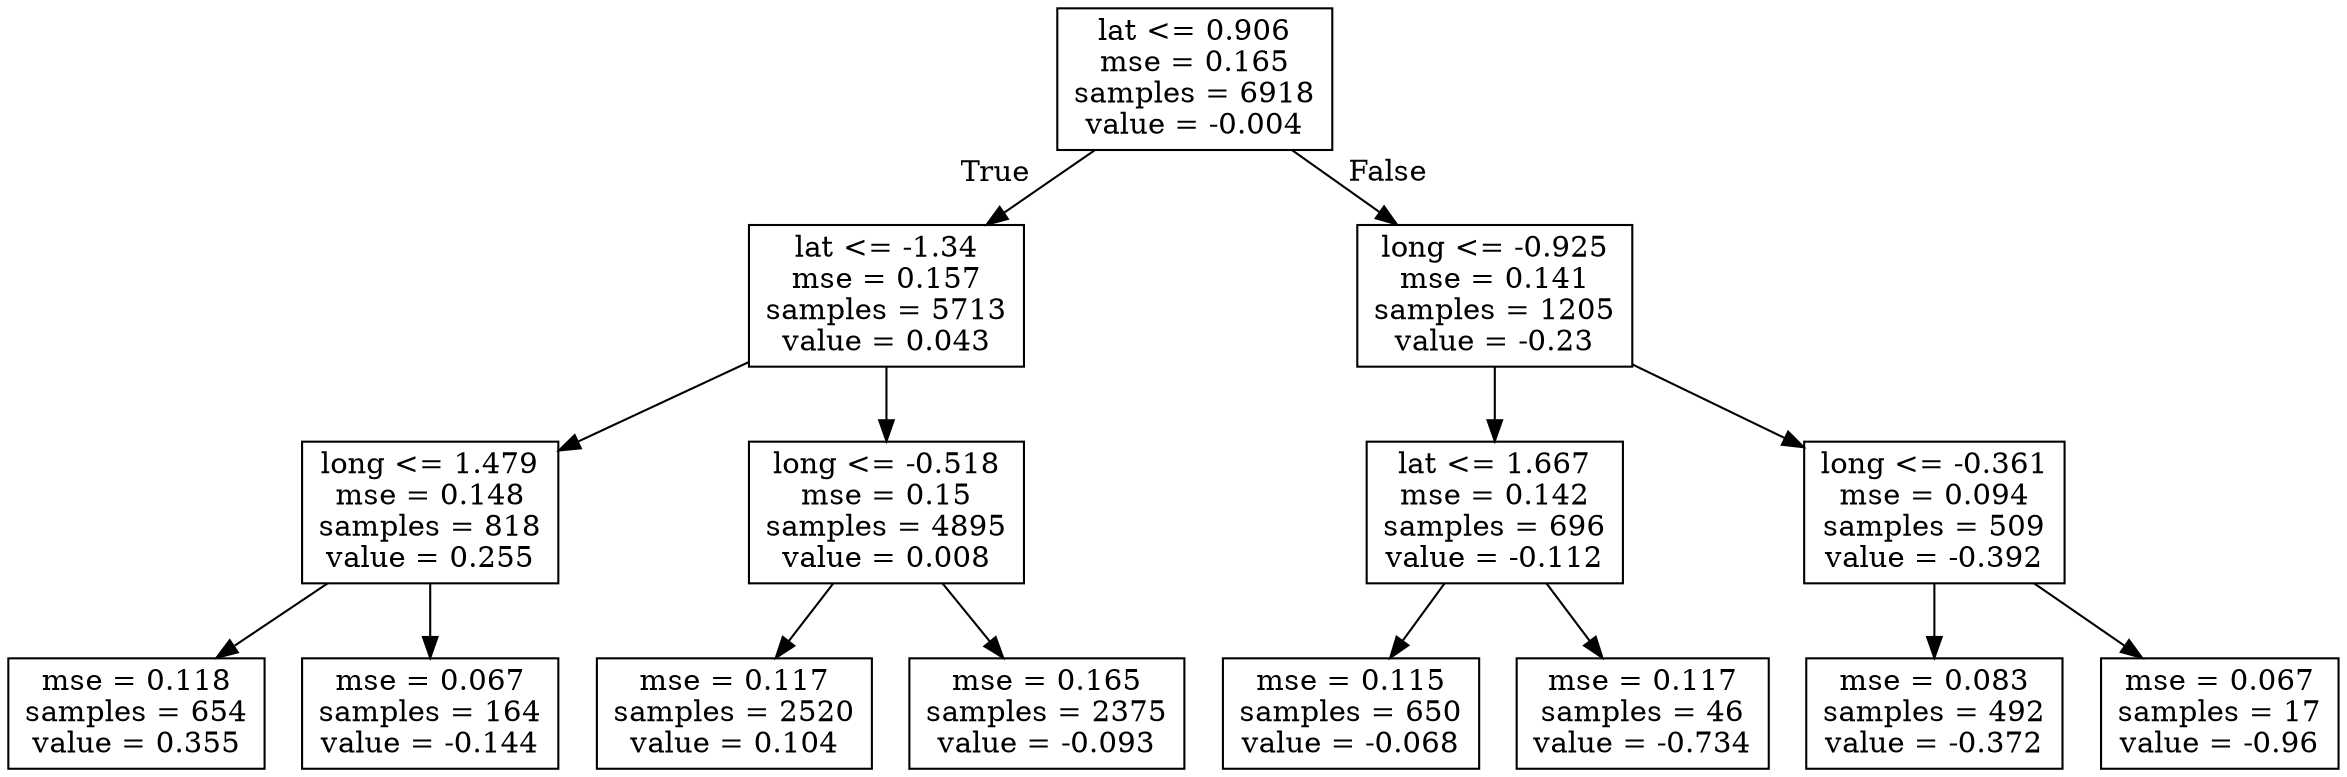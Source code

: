 digraph Tree {
node [shape=box] ;
0 [label="lat <= 0.906\nmse = 0.165\nsamples = 6918\nvalue = -0.004"] ;
1 [label="lat <= -1.34\nmse = 0.157\nsamples = 5713\nvalue = 0.043"] ;
0 -> 1 [labeldistance=2.5, labelangle=45, headlabel="True"] ;
2 [label="long <= 1.479\nmse = 0.148\nsamples = 818\nvalue = 0.255"] ;
1 -> 2 ;
3 [label="mse = 0.118\nsamples = 654\nvalue = 0.355"] ;
2 -> 3 ;
4 [label="mse = 0.067\nsamples = 164\nvalue = -0.144"] ;
2 -> 4 ;
5 [label="long <= -0.518\nmse = 0.15\nsamples = 4895\nvalue = 0.008"] ;
1 -> 5 ;
6 [label="mse = 0.117\nsamples = 2520\nvalue = 0.104"] ;
5 -> 6 ;
7 [label="mse = 0.165\nsamples = 2375\nvalue = -0.093"] ;
5 -> 7 ;
8 [label="long <= -0.925\nmse = 0.141\nsamples = 1205\nvalue = -0.23"] ;
0 -> 8 [labeldistance=2.5, labelangle=-45, headlabel="False"] ;
9 [label="lat <= 1.667\nmse = 0.142\nsamples = 696\nvalue = -0.112"] ;
8 -> 9 ;
10 [label="mse = 0.115\nsamples = 650\nvalue = -0.068"] ;
9 -> 10 ;
11 [label="mse = 0.117\nsamples = 46\nvalue = -0.734"] ;
9 -> 11 ;
12 [label="long <= -0.361\nmse = 0.094\nsamples = 509\nvalue = -0.392"] ;
8 -> 12 ;
13 [label="mse = 0.083\nsamples = 492\nvalue = -0.372"] ;
12 -> 13 ;
14 [label="mse = 0.067\nsamples = 17\nvalue = -0.96"] ;
12 -> 14 ;
}